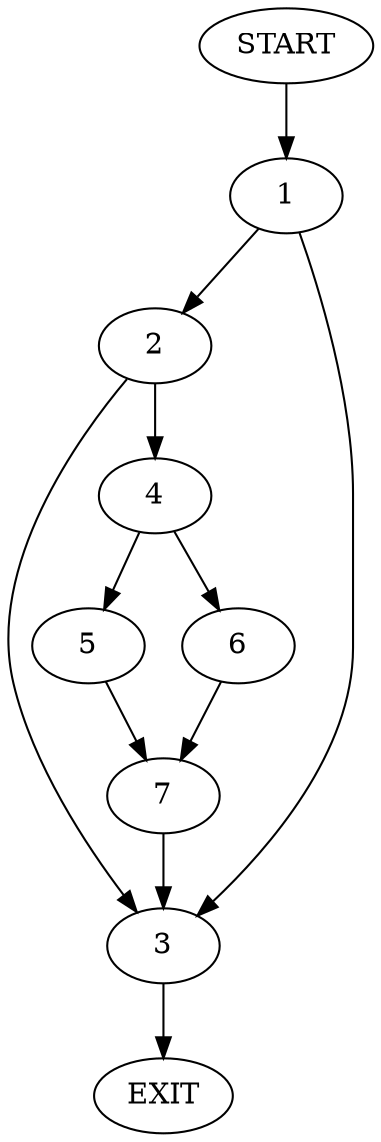 digraph {
0 [label="START"]
8 [label="EXIT"]
0 -> 1
1 -> 2
1 -> 3
2 -> 3
2 -> 4
3 -> 8
4 -> 5
4 -> 6
5 -> 7
6 -> 7
7 -> 3
}

